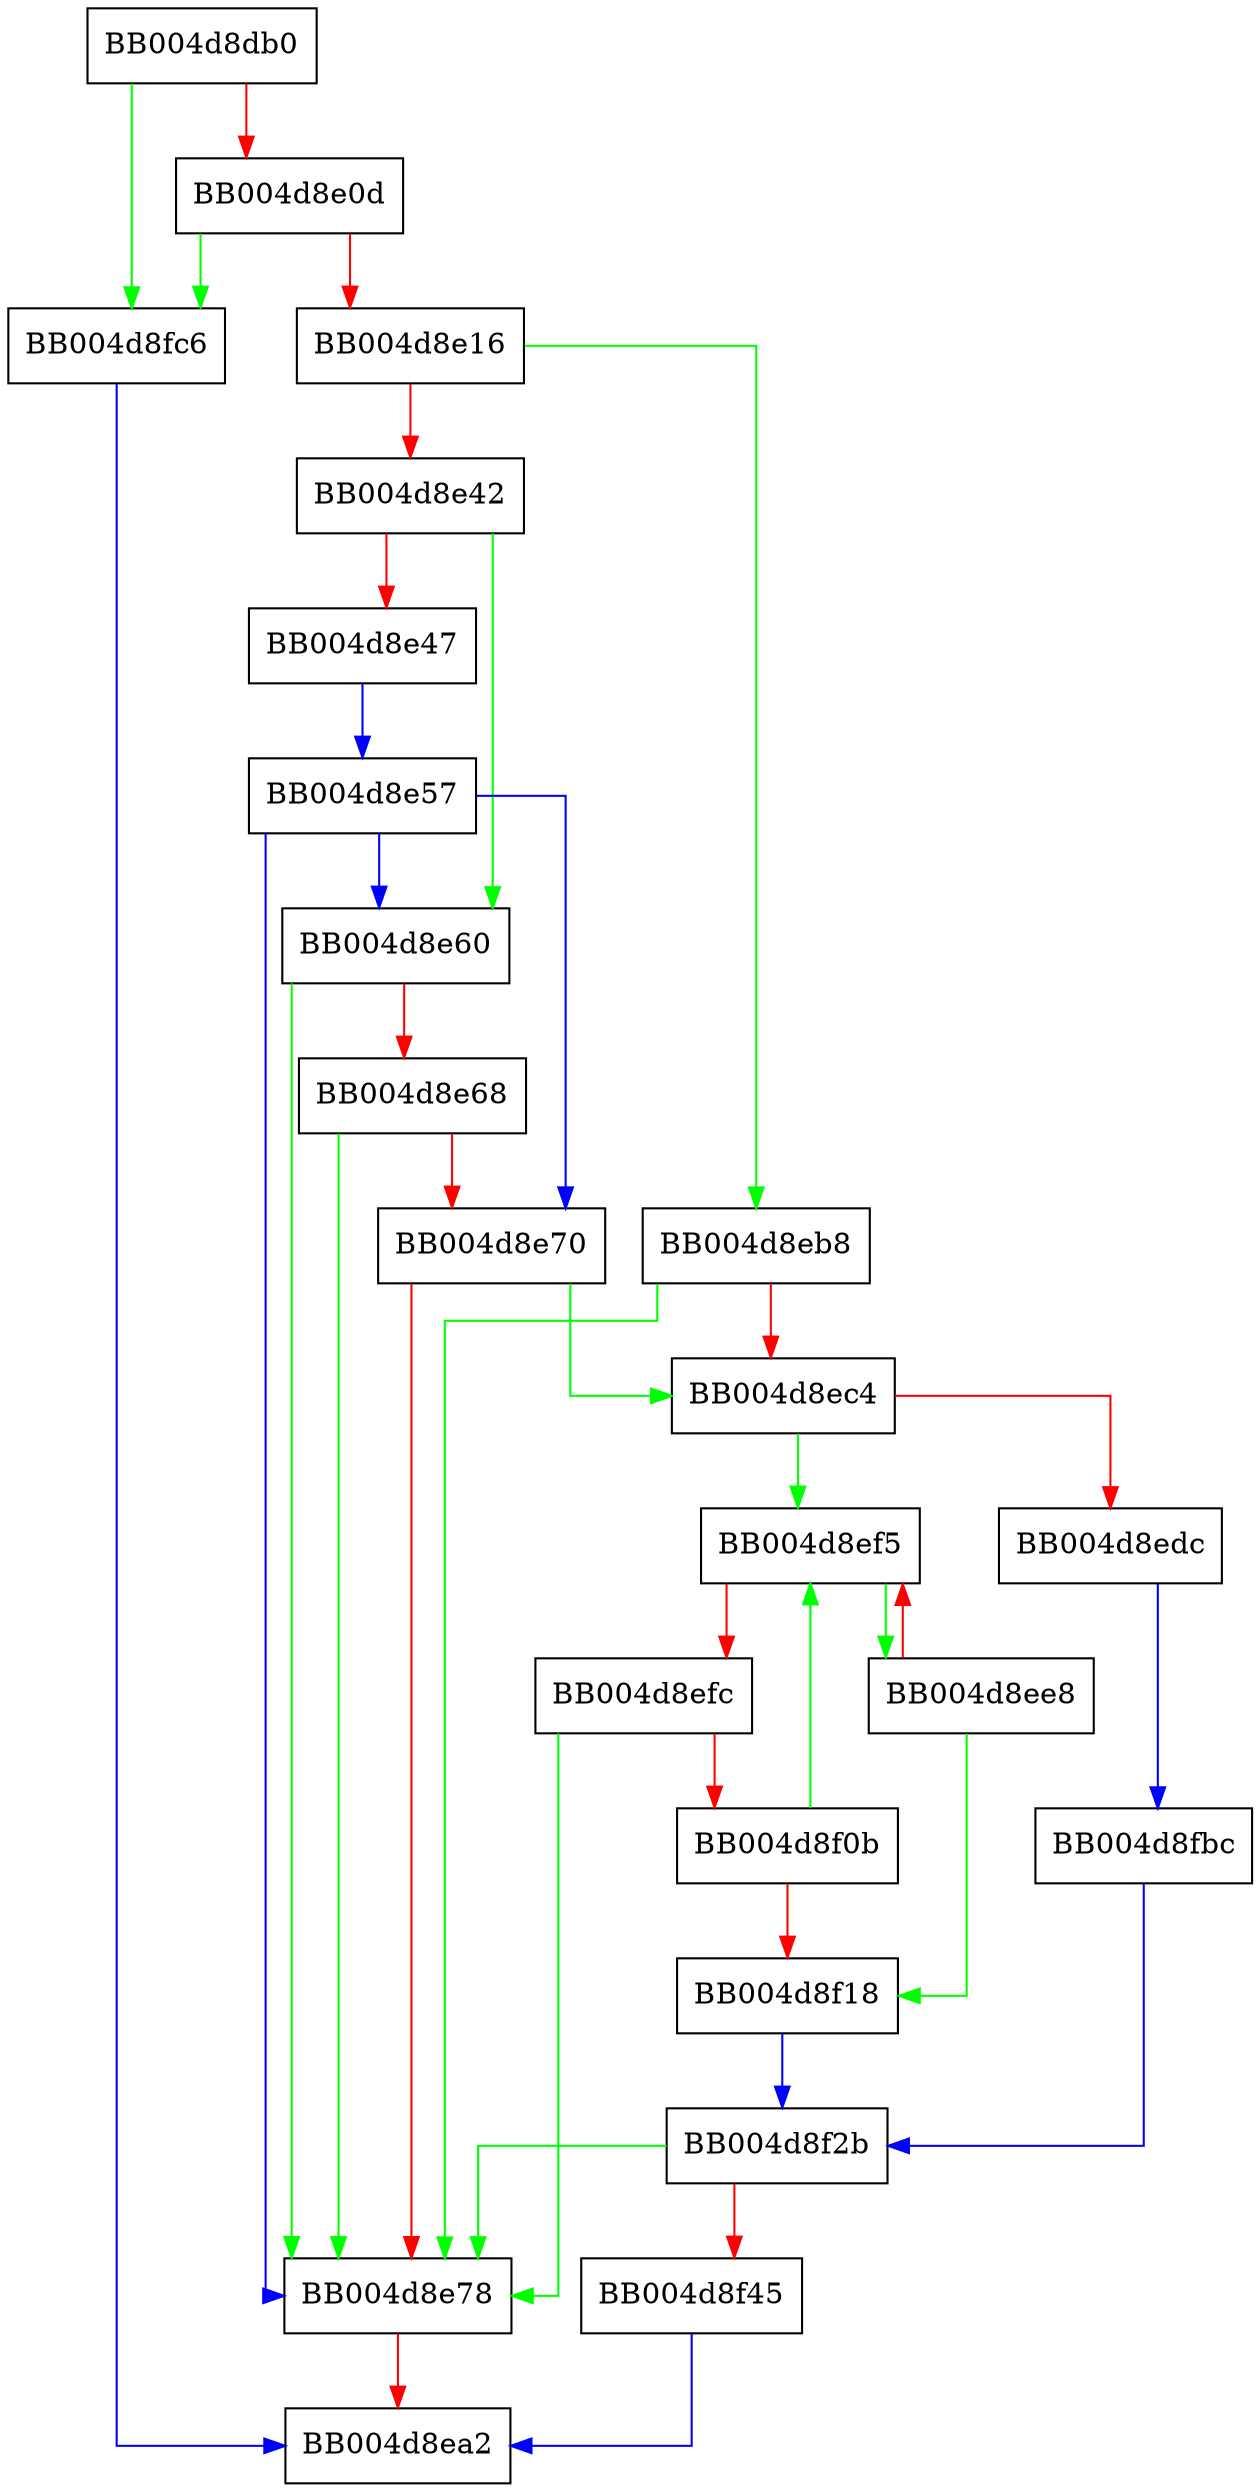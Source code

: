digraph SSL_CTX_add_server_custom_ext {
  node [shape="box"];
  graph [splines=ortho];
  BB004d8db0 -> BB004d8fc6 [color="green"];
  BB004d8db0 -> BB004d8e0d [color="red"];
  BB004d8e0d -> BB004d8fc6 [color="green"];
  BB004d8e0d -> BB004d8e16 [color="red"];
  BB004d8e16 -> BB004d8eb8 [color="green"];
  BB004d8e16 -> BB004d8e42 [color="red"];
  BB004d8e42 -> BB004d8e60 [color="green"];
  BB004d8e42 -> BB004d8e47 [color="red"];
  BB004d8e47 -> BB004d8e57 [color="blue"];
  BB004d8e57 -> BB004d8e78 [color="blue"];
  BB004d8e57 -> BB004d8e70 [color="blue"];
  BB004d8e57 -> BB004d8e60 [color="blue"];
  BB004d8e60 -> BB004d8e78 [color="green"];
  BB004d8e60 -> BB004d8e68 [color="red"];
  BB004d8e68 -> BB004d8e78 [color="green"];
  BB004d8e68 -> BB004d8e70 [color="red"];
  BB004d8e70 -> BB004d8ec4 [color="green"];
  BB004d8e70 -> BB004d8e78 [color="red"];
  BB004d8e78 -> BB004d8ea2 [color="red"];
  BB004d8eb8 -> BB004d8e78 [color="green"];
  BB004d8eb8 -> BB004d8ec4 [color="red"];
  BB004d8ec4 -> BB004d8ef5 [color="green"];
  BB004d8ec4 -> BB004d8edc [color="red"];
  BB004d8edc -> BB004d8fbc [color="blue"];
  BB004d8ee8 -> BB004d8f18 [color="green"];
  BB004d8ee8 -> BB004d8ef5 [color="red"];
  BB004d8ef5 -> BB004d8ee8 [color="green"];
  BB004d8ef5 -> BB004d8efc [color="red"];
  BB004d8efc -> BB004d8e78 [color="green"];
  BB004d8efc -> BB004d8f0b [color="red"];
  BB004d8f0b -> BB004d8ef5 [color="green"];
  BB004d8f0b -> BB004d8f18 [color="red"];
  BB004d8f18 -> BB004d8f2b [color="blue"];
  BB004d8f2b -> BB004d8e78 [color="green"];
  BB004d8f2b -> BB004d8f45 [color="red"];
  BB004d8f45 -> BB004d8ea2 [color="blue"];
  BB004d8fbc -> BB004d8f2b [color="blue"];
  BB004d8fc6 -> BB004d8ea2 [color="blue"];
}